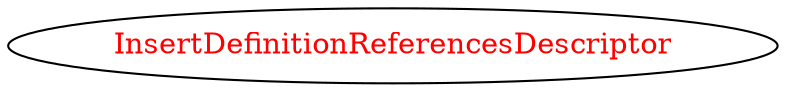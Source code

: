 digraph dependencyGraph {
 concentrate=true;
 ranksep="2.0";
 rankdir="LR"; 
 splines="ortho";
"InsertDefinitionReferencesDescriptor" [fontcolor="red"];
}